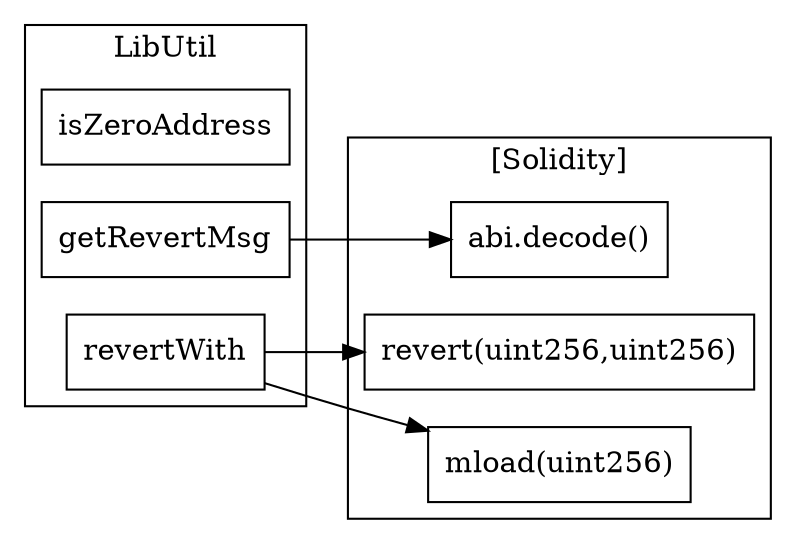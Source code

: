 strict digraph {
rankdir="LR"
node [shape=box]
subgraph cluster_63_LibUtil {
label = "LibUtil"
"63_isZeroAddress" [label="isZeroAddress"]
"63_getRevertMsg" [label="getRevertMsg"]
"63_revertWith" [label="revertWith"]
}subgraph cluster_solidity {
label = "[Solidity]"
"abi.decode()" 
"revert(uint256,uint256)" 
"mload(uint256)" 
"63_getRevertMsg" -> "abi.decode()"
"63_revertWith" -> "mload(uint256)"
"63_revertWith" -> "revert(uint256,uint256)"
}
}
